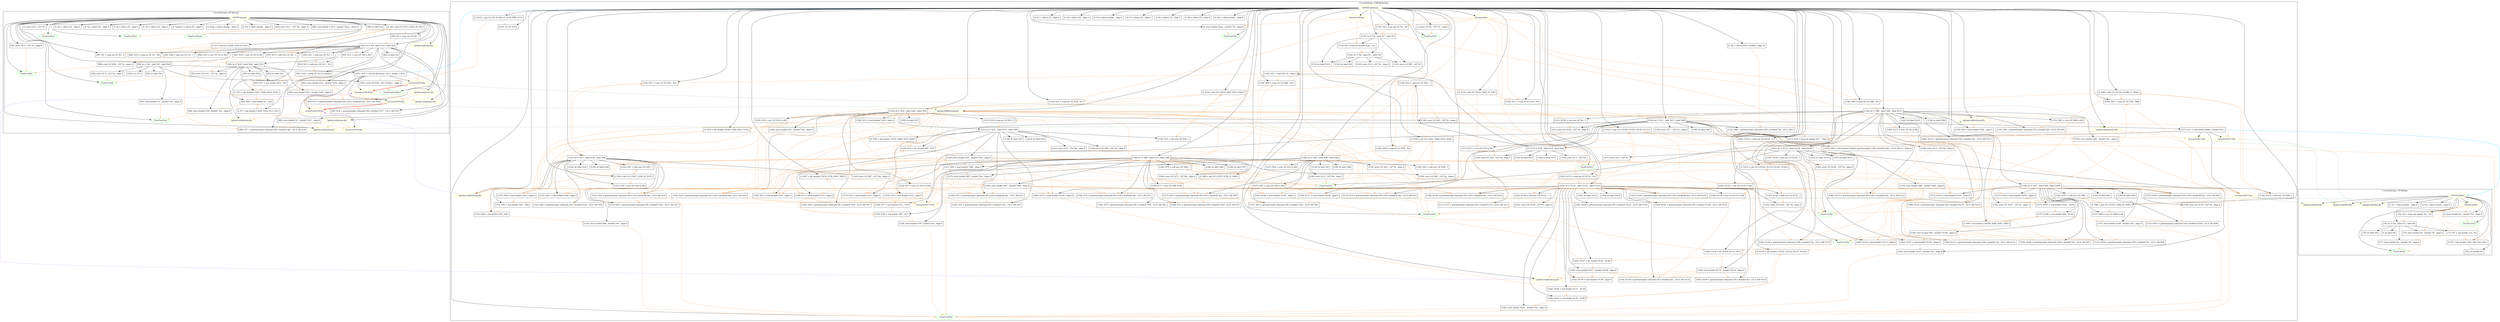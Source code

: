digraph {
    subgraph cluster_6 {
        graph [label="[\"wcet/ludcmp.c:82\"]@main"];
        -4611686018427387897 [label="(global-out)@main:@a"
                             ,color=yellow];
        -4611686018427387894 [label="FinalUse(%1)"
                             ,color=green];
        -4611686018427387893 [label="FinalUse(%i)"
                             ,color=green];
        -4611686018427387892 [label="FinalUse(%j)"
                             ,color=green];
        -4611686018427387891 [label="FinalUse(%n)"
                             ,color=green];
        -4611686018427387890 [label="FinalUse(%chkerr)"
                             ,color=green];
        -4611686018427387889 [label="FinalUse(%eps)"
                             ,color=green];
        -4611686018427387888 [label="FinalUse(%w)"
                             ,color=green];
        -2305843009213693945 [label="(global-out)@main:@b"
                             ,color=yellow];
        -1537228672809129295 [label="(global-out)@main:@x"
                             ,color=yellow];
        -768614336404564581 [label="(actual-out)%30:@a"
                            ,color=yellow];
        -576460752303423418 [label="(actual-out)%30:@x"
                            ,color=yellow];
        6 [label="ENTER @main"
          ,color=yellow];
        9 [label="[]: %1 = alloca i32 , align 4"
          ,shape=box];
        10 [label="[]: %i = alloca i32 , align 4"
           ,shape=box];
        11 [label="[]: %j = alloca i32 , align 4"
           ,shape=box];
        12 [label="[]: %n = alloca i32 , align 4"
           ,shape=box];
        13 [label="[]: %chkerr = alloca i32 , align 4"
           ,shape=box];
        14 [label="[]: %eps = alloca double , align 8"
           ,shape=box];
        15 [label="[]: %w = alloca double , align 8"
           ,shape=box];
        17 [label="[]: store i32 0 , i32* %1"
           ,shape=box];
        19 [label="[85]: store i32 5 , i32* %n , align 4"
           ,shape=box];
        21 [label="[88]: store double 1.0e-6 , double* %eps , align 8"
           ,shape=box];
        22 [label="[90]: store i32 0 , i32* %i , align 4"
           ,shape=box];
        23 [label="[90]: br label %2"
           ,shape=box];
        25 [label="[]: %3 = phi i32 [ [%28, %25], [0, %0] ]"
           ,shape=box];
        26 [label="[90]: %4 = icmp sle i32 %3 , 5"
           ,shape=box];
        27 [label="[90]: br i1 %4 , label %5 , label %29"
           ,shape=box];
        30 [label="[91]: store double 0.0 , double* %w , align 8"
           ,shape=box];
        31 [label="[92]: store i32 0 , i32* %j , align 4"
           ,shape=box];
        32 [label="[92]: br label %6"
           ,shape=box];
        34 [label="[]: %7 = phi double [ [%24, %22], [0.0, %5] ]"
           ,shape=box];
        35 [label="[]: %8 = phi i32 [ [%12, %22], [0, %5] ]"
           ,shape=box];
        36 [label="[92]: %9 = icmp sle i32 %8 , 5"
           ,shape=box];
        37 [label="[92]: br i1 %9 , label %10 , label %25"
           ,shape=box];
        39 [label="[93]: %11 = add nsw i32 %3 , 1"
           ,shape=box];
        40 [label="[93]: %12 = add nsw i32 %8 , 1"
           ,shape=box];
        41 [label="[93]: %13 = add nsw i32 %11 , %12"
           ,shape=box];
        42 [label="[93]: %14 = sitofp i32 %13 to double"
           ,shape=box];
        43 [label="[93]: %15 = sext i32 %8 to i64"
           ,shape=box];
        44 [label="[93]: %16 = sext i32 %3 to i64"
           ,shape=box];
        45 [label="[93]: %17 = getelementptr inbounds [50 x [50 x double]]* @a , i32 0, i64 %16"
           ,shape=box];
        46 [label="[93]: %18 = getelementptr inbounds [50 x double]* %17 , i32 0, i64 %15"
           ,shape=box];
        47 [label="[93]: store double %14 , double* %18 , align 8"
           ,shape=box];
        48 [label="[94]: %19 = icmp eq i32 %3 , %8"
           ,shape=box];
        49 [label="[94]: br i1 %19 , label %20 , label %22"
           ,shape=box];
        52 [label="[95]: %21 = mul double %14 , 10.0"
           ,shape=box];
        53 [label="[95]: store double %21 , double* %18 , align 8"
           ,shape=box];
        54 [label="[95]: br label %22"
           ,shape=box];
        56 [label="[]: %23 = phi double [ [%21, %20], [%14, %10] ]"
           ,shape=box];
        57 [label="[96]: %24 = add double %7 , %23"
           ,shape=box];
        58 [label="[96]: store double %24 , double* %w , align 8"
           ,shape=box];
        59 [label="[92]: store i32 %12 , i32* %j , align 4"
           ,shape=box];
        60 [label="[92]: br label %6"
           ,shape=box];
        62 [label="[98]: %26 = sext i32 %3 to i64"
           ,shape=box];
        63 [label="[98]: %27 = getelementptr inbounds [50 x double]* @b , i32 0, i64 %26"
           ,shape=box];
        64 [label="[98]: store double %7 , double* %27 , align 8"
           ,shape=box];
        65 [label="[90]: %28 = add nsw i32 %3 , 1"
           ,shape=box];
        66 [label="[90]: store i32 %28 , i32* %i , align 4"
           ,shape=box];
        67 [label="[90]: br label %2"
           ,shape=box];
        69 [label="[101]: %30 = call i32 @ludcmp ( i32 5, double 1.0e-6 )"
           ,shape=box];
        70 [label="[101]: store i32 %30 , i32* %chkerr , align 4"
           ,shape=box];
        71 [label="[103]: ret i32 0"
           ,shape=box];
        576460752303423418 [label="(actual-in)%30:@x"
                           ,color=yellow];
        658812288346769631 [label="(actual-in)%30:@b"
                           ,color=yellow];
        768614336404564581 [label="(actual-in)%30:@a"
                           ,color=yellow];
        1537228672809129295 [label="(global-in)@main:@x"
                            ,color=yellow];
        2305843009213693945 [label="(global-in)@main:@b"
                            ,color=yellow];
        4611686018427387897 [label="(global-in)@main:@a"
                            ,color=yellow];
    }
    subgraph cluster_72 {
        graph [label="[\"wcet/ludcmp.c:108\"]@ludcmp"];
        -4611686018427387831 [label="(global-out)@ludcmp:@a"
                             ,color=yellow];
        -4611686018427387827 [label="FinalUse(%1)"
                             ,color=green];
        -4611686018427387826 [label="FinalUse(%2)"
                             ,color=green];
        -4611686018427387825 [label="FinalUse(%3)"
                             ,color=green];
        -4611686018427387824 [label="FinalUse(%i)"
                             ,color=green];
        -4611686018427387823 [label="FinalUse(%j)"
                             ,color=green];
        -4611686018427387822 [label="FinalUse(%k)"
                             ,color=green];
        -4611686018427387821 [label="FinalUse(%w)"
                             ,color=green];
        -4611686018427387820 [label="FinalUse(%y)"
                             ,color=green];
        -1537228672809129229 [label="(global-out)@ludcmp:@x"
                             ,color=yellow];
        72 [label="ENTER @ludcmp"
           ,color=yellow];
        73 [label="(formal-in)%n"
           ,color=yellow];
        74 [label="(formal-in)%eps"
           ,color=yellow];
        76 [label="[]: %1 = alloca i32 , align 4"
           ,shape=box];
        77 [label="[]: %2 = alloca i32 , align 4"
           ,shape=box];
        78 [label="[]: %3 = alloca double , align 8"
           ,shape=box];
        79 [label="[]: %i = alloca i32 , align 4"
           ,shape=box];
        80 [label="[]: %j = alloca i32 , align 4"
           ,shape=box];
        81 [label="[]: %k = alloca i32 , align 4"
           ,shape=box];
        82 [label="[]: %w = alloca double , align 8"
           ,shape=box];
        83 [label="[]: %y = alloca [100 x double] , align 16"
           ,shape=box];
        84 [label="[]: store i32 %n , i32* %2 , align 4"
           ,shape=box];
        85 [label="[]: store double %eps , double* %3 , align 8"
           ,shape=box];
        86 [label="[114]: %4 = icmp sgt i32 %n , 99"
           ,shape=box];
        88 [label="[114]: br i1 %4 , label %7 , label %5"
           ,shape=box];
        90 [label="[114]: %6 = fcmp ole double %eps , 0.0"
           ,shape=box];
        91 [label="[114]: br i1 %6 , label %7 , label %8"
           ,shape=box];
        94 [label="[115]: store i32 999 , i32* %1"
           ,shape=box];
        95 [label="[115]: br label %151"
           ,shape=box];
        97 [label="[116]: store i32 0 , i32* %i , align 4"
           ,shape=box];
        98 [label="[116]: br label %9"
           ,shape=box];
        100 [label="[]: %10 = phi i32 [ [%22, %82], [0, %8] ]"
            ,shape=box];
        101 [label="[116]: %11 = icmp slt i32 %10 , %n"
            ,shape=box];
        102 [label="[116]: br i1 %11 , label %12 , label %83"
            ,shape=box];
        104 [label="[117]: %13 = sext i32 %10 to i64"
            ,shape=box];
        105 [label="[117]: %14 = getelementptr inbounds [50 x [50 x double]]* @a , i32 0, i64 %13"
            ,shape=box];
        106 [label="[117]: %15 = getelementptr inbounds [50 x double]* %14 , i32 0, i64 %13"
            ,shape=box];
        107 [label="[117]: %16 = load double* %15 , align 8"
            ,shape=box];
        108 [label="[117]: %17 = call double @fabs ( double %16 )"
            ,shape=box];
        109 [label="[117]: %18 = fcmp ole double %17 , %eps"
            ,shape=box];
        110 [label="[117]: br i1 %18 , label %19 , label %20"
            ,shape=box];
        112 [label="[118]: store i32 1 , i32* %1"
            ,shape=box];
        113 [label="[118]: br label %151"
            ,shape=box];
        115 [label="[119]: %21 = load i32* %i , align 4"
            ,shape=box];
        116 [label="[119]: %22 = add nsw i32 %21 , 1"
            ,shape=box];
        117 [label="[119]: store i32 %22 , i32* %j , align 4"
            ,shape=box];
        118 [label="[119]: br label %23"
            ,shape=box];
        120 [label="[]: %24 = phi i32 [ [%55, %49], [%22, %20] ]"
            ,shape=box];
        121 [label="[119]: %25 = icmp sle i32 %24 , %n"
            ,shape=box];
        122 [label="[119]: br i1 %25 , label %26 , label %56"
            ,shape=box];
        124 [label="[120]: %27 = sext i32 %21 to i64"
            ,shape=box];
        125 [label="[120]: %28 = sext i32 %24 to i64"
            ,shape=box];
        126 [label="[120]: %29 = getelementptr inbounds [50 x [50 x double]]* @a , i32 0, i64 %28"
            ,shape=box];
        127 [label="[120]: %30 = getelementptr inbounds [50 x double]* %29 , i32 0, i64 %27"
            ,shape=box];
        128 [label="[120]: %31 = load double* %30 , align 8"
            ,shape=box];
        129 [label="[120]: store double %31 , double* %w , align 8"
            ,shape=box];
        130 [label="[121]: %32 = icmp ne i32 %21 , 0"
            ,shape=box];
        131 [label="[121]: br i1 %32 , label %33 , label %49"
            ,shape=box];
        133 [label="[122]: store i32 0 , i32* %k , align 4"
            ,shape=box];
        134 [label="[122]: br label %34"
            ,shape=box];
        136 [label="[]: %35 = phi double [ [%46, %38], [%31, %33] ]"
            ,shape=box];
        137 [label="[]: %36 = phi i32 [ [%47, %38], [0, %33] ]"
            ,shape=box];
        138 [label="[122]: %37 = icmp slt i32 %36 , %21"
            ,shape=box];
        139 [label="[122]: br i1 %37 , label %38 , label %48"
            ,shape=box];
        141 [label="[123]: %39 = sext i32 %36 to i64"
            ,shape=box];
        142 [label="[123]: %40 = getelementptr inbounds [50 x double]* %29 , i32 0, i64 %39"
            ,shape=box];
        143 [label="[123]: %41 = load double* %40 , align 8"
            ,shape=box];
        144 [label="[123]: %42 = getelementptr inbounds [50 x [50 x double]]* @a , i32 0, i64 %39"
            ,shape=box];
        145 [label="[123]: %43 = getelementptr inbounds [50 x double]* %42 , i32 0, i64 %27"
            ,shape=box];
        146 [label="[123]: %44 = load double* %43 , align 8"
            ,shape=box];
        147 [label="[123]: %45 = mul double %41 , %44"
            ,shape=box];
        148 [label="[123]: %46 = sub double %35 , %45"
            ,shape=box];
        149 [label="[123]: store double %46 , double* %w , align 8"
            ,shape=box];
        150 [label="[122]: %47 = add nsw i32 %36 , 1"
            ,shape=box];
        151 [label="[122]: store i32 %47 , i32* %k , align 4"
            ,shape=box];
        152 [label="[122]: br label %34"
            ,shape=box];
        154 [label="[123]: br label %49"
            ,shape=box];
        156 [label="[]: %50 = phi double [ [%35, %48], [%31, %26] ]"
            ,shape=box];
        157 [label="[124]: %51 = getelementptr inbounds [50 x [50 x double]]* @a , i32 0, i64 %27"
            ,shape=box];
        158 [label="[124]: %52 = getelementptr inbounds [50 x double]* %51 , i32 0, i64 %27"
            ,shape=box];
        159 [label="[124]: %53 = load double* %52 , align 8"
            ,shape=box];
        160 [label="[124]: %54 = div double %50 , %53"
            ,shape=box];
        161 [label="[124]: store double %54 , double* %30 , align 8"
            ,shape=box];
        162 [label="[119]: %55 = add nsw i32 %24 , 1"
            ,shape=box];
        163 [label="[119]: store i32 %55 , i32* %j , align 4"
            ,shape=box];
        164 [label="[119]: br label %23"
            ,shape=box];
        166 [label="[126]: store i32 %22 , i32* %j , align 4"
            ,shape=box];
        167 [label="[126]: br label %57"
            ,shape=box];
        169 [label="[]: %58 = phi i32 [ [%81, %80], [%22, %56] ]"
            ,shape=box];
        170 [label="[126]: %59 = icmp sle i32 %58 , %n"
            ,shape=box];
        171 [label="[126]: br i1 %59 , label %60 , label %82"
            ,shape=box];
        173 [label="[127]: %61 = sext i32 %58 to i64"
            ,shape=box];
        174 [label="[127]: %62 = sext i32 %22 to i64"
            ,shape=box];
        175 [label="[127]: %63 = getelementptr inbounds [50 x [50 x double]]* @a , i32 0, i64 %62"
            ,shape=box];
        176 [label="[127]: %64 = getelementptr inbounds [50 x double]* %63 , i32 0, i64 %61"
            ,shape=box];
        177 [label="[127]: %65 = load double* %64 , align 8"
            ,shape=box];
        178 [label="[127]: store double %65 , double* %w , align 8"
            ,shape=box];
        179 [label="[128]: store i32 0 , i32* %k , align 4"
            ,shape=box];
        180 [label="[128]: br label %66"
            ,shape=box];
        182 [label="[]: %67 = phi double [ [%78, %70], [%65, %60] ]"
            ,shape=box];
        183 [label="[]: %68 = phi i32 [ [%79, %70], [0, %60] ]"
            ,shape=box];
        184 [label="[128]: %69 = icmp sle i32 %68 , %21"
            ,shape=box];
        185 [label="[128]: br i1 %69 , label %70 , label %80"
            ,shape=box];
        187 [label="[129]: %71 = sext i32 %68 to i64"
            ,shape=box];
        188 [label="[129]: %72 = getelementptr inbounds [50 x double]* %63 , i32 0, i64 %71"
            ,shape=box];
        189 [label="[129]: %73 = load double* %72 , align 8"
            ,shape=box];
        190 [label="[129]: %74 = getelementptr inbounds [50 x [50 x double]]* @a , i32 0, i64 %71"
            ,shape=box];
        191 [label="[129]: %75 = getelementptr inbounds [50 x double]* %74 , i32 0, i64 %61"
            ,shape=box];
        192 [label="[129]: %76 = load double* %75 , align 8"
            ,shape=box];
        193 [label="[129]: %77 = mul double %73 , %76"
            ,shape=box];
        194 [label="[129]: %78 = sub double %67 , %77"
            ,shape=box];
        195 [label="[129]: store double %78 , double* %w , align 8"
            ,shape=box];
        196 [label="[128]: %79 = add nsw i32 %68 , 1"
            ,shape=box];
        197 [label="[128]: store i32 %79 , i32* %k , align 4"
            ,shape=box];
        198 [label="[128]: br label %66"
            ,shape=box];
        200 [label="[130]: store double %67 , double* %64 , align 8"
            ,shape=box];
        201 [label="[126]: %81 = add nsw i32 %58 , 1"
            ,shape=box];
        202 [label="[126]: store i32 %81 , i32* %j , align 4"
            ,shape=box];
        203 [label="[126]: br label %57"
            ,shape=box];
        205 [label="[116]: store i32 %22 , i32* %i , align 4"
            ,shape=box];
        206 [label="[116]: br label %9"
            ,shape=box];
        208 [label="[133]: %84 = load double* double* getelementptr ( [50 x double]* @b ,  i32 0, i64 0 ) , align 8"
            ,shape=box];
        212 [label="[133]: %86 = getelementptr inbounds [100 x double]* %y , i32 0, i64 0"
            ,shape=box];
        213 [label="[133]: store double %84 , double* %86 , align 8"
            ,shape=box];
        214 [label="[134]: store i32 1 , i32* %i , align 4"
            ,shape=box];
        215 [label="[134]: br label %87"
            ,shape=box];
        217 [label="[]: %88 = phi i32 [ [%110, %108], [1, %83] ]"
            ,shape=box];
        218 [label="[134]: %89 = icmp sle i32 %88 , %n"
            ,shape=box];
        219 [label="[134]: br i1 %89 , label %90 , label %111"
            ,shape=box];
        221 [label="[135]: %91 = sext i32 %88 to i64"
            ,shape=box];
        222 [label="[135]: %92 = getelementptr inbounds [50 x double]* @b , i32 0, i64 %91"
            ,shape=box];
        223 [label="[135]: %93 = load double* %92 , align 8"
            ,shape=box];
        224 [label="[135]: store double %93 , double* %w , align 8"
            ,shape=box];
        225 [label="[136]: store i32 0 , i32* %j , align 4"
            ,shape=box];
        226 [label="[136]: br label %94"
            ,shape=box];
        228 [label="[]: %95 = phi double [ [%106, %98], [%93, %90] ]"
            ,shape=box];
        229 [label="[]: %96 = phi i32 [ [%107, %98], [0, %90] ]"
            ,shape=box];
        230 [label="[136]: %97 = icmp slt i32 %96 , %88"
            ,shape=box];
        231 [label="[136]: br i1 %97 , label %98 , label %108"
            ,shape=box];
        233 [label="[137]: %99 = sext i32 %96 to i64"
            ,shape=box];
        234 [label="[137]: %100 = getelementptr inbounds [50 x [50 x double]]* @a , i32 0, i64 %91"
            ,shape=box];
        235 [label="[137]: %101 = getelementptr inbounds [50 x double]* %100 , i32 0, i64 %99"
            ,shape=box];
        236 [label="[137]: %102 = load double* %101 , align 8"
            ,shape=box];
        237 [label="[137]: %103 = getelementptr inbounds [100 x double]* %y , i32 0, i64 %99"
            ,shape=box];
        238 [label="[137]: %104 = load double* %103 , align 8"
            ,shape=box];
        239 [label="[137]: %105 = mul double %102 , %104"
            ,shape=box];
        240 [label="[137]: %106 = sub double %95 , %105"
            ,shape=box];
        241 [label="[137]: store double %106 , double* %w , align 8"
            ,shape=box];
        242 [label="[136]: %107 = add nsw i32 %96 , 1"
            ,shape=box];
        243 [label="[136]: store i32 %107 , i32* %j , align 4"
            ,shape=box];
        244 [label="[136]: br label %94"
            ,shape=box];
        246 [label="[138]: %109 = getelementptr inbounds [100 x double]* %y , i32 0, i64 %91"
            ,shape=box];
        247 [label="[138]: store double %95 , double* %109 , align 8"
            ,shape=box];
        248 [label="[134]: %110 = add nsw i32 %88 , 1"
            ,shape=box];
        249 [label="[134]: store i32 %110 , i32* %i , align 4"
            ,shape=box];
        250 [label="[134]: br label %87"
            ,shape=box];
        252 [label="[140]: %112 = sext i32 %n to i64"
            ,shape=box];
        253 [label="[140]: %113 = getelementptr inbounds [100 x double]* %y , i32 0, i64 %112"
            ,shape=box];
        254 [label="[140]: %114 = load double* %113 , align 8"
            ,shape=box];
        255 [label="[140]: %115 = getelementptr inbounds [50 x [50 x double]]* @a , i32 0, i64 %112"
            ,shape=box];
        256 [label="[140]: %116 = getelementptr inbounds [50 x double]* %115 , i32 0, i64 %112"
            ,shape=box];
        257 [label="[140]: %117 = load double* %116 , align 8"
            ,shape=box];
        258 [label="[140]: %118 = div double %114 , %117"
            ,shape=box];
        259 [label="[140]: %119 = getelementptr inbounds [50 x double]* @x , i32 0, i64 %112"
            ,shape=box];
        260 [label="[140]: store double %118 , double* %119 , align 8"
            ,shape=box];
        261 [label="[141]: %120 = sub nsw i32 %n , 1"
            ,shape=box];
        262 [label="[141]: store i32 %120 , i32* %i , align 4"
            ,shape=box];
        263 [label="[141]: br label %121"
            ,shape=box];
        265 [label="[]: %122 = phi i32 [ [%149, %143], [%120, %111] ]"
            ,shape=box];
        266 [label="[141]: %123 = icmp sge i32 %122 , 0"
            ,shape=box];
        267 [label="[141]: br i1 %123 , label %124 , label %150"
            ,shape=box];
        269 [label="[142]: %125 = sext i32 %122 to i64"
            ,shape=box];
        270 [label="[142]: %126 = getelementptr inbounds [100 x double]* %y , i32 0, i64 %125"
            ,shape=box];
        271 [label="[142]: %127 = load double* %126 , align 8"
            ,shape=box];
        272 [label="[142]: store double %127 , double* %w , align 8"
            ,shape=box];
        273 [label="[143]: %128 = add nsw i32 %122 , 1"
            ,shape=box];
        274 [label="[143]: store i32 %128 , i32* %j , align 4"
            ,shape=box];
        275 [label="[143]: br label %129"
            ,shape=box];
        277 [label="[]: %130 = phi double [ [%141, %133], [%127, %124] ]"
            ,shape=box];
        278 [label="[]: %131 = phi i32 [ [%142, %133], [%128, %124] ]"
            ,shape=box];
        279 [label="[143]: %132 = icmp sle i32 %131 , %n"
            ,shape=box];
        280 [label="[143]: br i1 %132 , label %133 , label %143"
            ,shape=box];
        282 [label="[144]: %134 = sext i32 %131 to i64"
            ,shape=box];
        283 [label="[144]: %135 = getelementptr inbounds [50 x [50 x double]]* @a , i32 0, i64 %125"
            ,shape=box];
        284 [label="[144]: %136 = getelementptr inbounds [50 x double]* %135 , i32 0, i64 %134"
            ,shape=box];
        285 [label="[144]: %137 = load double* %136 , align 8"
            ,shape=box];
        286 [label="[144]: %138 = getelementptr inbounds [50 x double]* @x , i32 0, i64 %134"
            ,shape=box];
        287 [label="[144]: %139 = load double* %138 , align 8"
            ,shape=box];
        288 [label="[144]: %140 = mul double %137 , %139"
            ,shape=box];
        289 [label="[144]: %141 = sub double %130 , %140"
            ,shape=box];
        290 [label="[144]: store double %141 , double* %w , align 8"
            ,shape=box];
        291 [label="[143]: %142 = add nsw i32 %131 , 1"
            ,shape=box];
        292 [label="[143]: store i32 %142 , i32* %j , align 4"
            ,shape=box];
        293 [label="[143]: br label %129"
            ,shape=box];
        295 [label="[145]: %144 = getelementptr inbounds [50 x [50 x double]]* @a , i32 0, i64 %125"
            ,shape=box];
        296 [label="[145]: %145 = getelementptr inbounds [50 x double]* %144 , i32 0, i64 %125"
            ,shape=box];
        297 [label="[145]: %146 = load double* %145 , align 8"
            ,shape=box];
        298 [label="[145]: %147 = div double %130 , %146"
            ,shape=box];
        299 [label="[145]: %148 = getelementptr inbounds [50 x double]* @x , i32 0, i64 %125"
            ,shape=box];
        300 [label="[145]: store double %147 , double* %148 , align 8"
            ,shape=box];
        302 [label="[141]: %149 = add nsw i32 %122 , -1"
            ,shape=box];
        303 [label="[141]: store i32 %149 , i32* %i , align 4"
            ,shape=box];
        304 [label="[141]: br label %121"
            ,shape=box];
        306 [label="[147]: store i32 0 , i32* %1"
            ,shape=box];
        307 [label="[147]: br label %151"
            ,shape=box];
        309 [label="[]: %152 = phi i32 [ [0, %150], [1, %19], [999, %7] ]"
            ,shape=box];
        310 [label="[147]: ret i32 %152"
            ,shape=box];
        576460752303423379 [label="(actual-in)%17:@x"
                           ,color=yellow];
        658812288346769592 [label="(actual-in)%17:@b"
                           ,color=yellow];
        768614336404564542 [label="(actual-in)%17:@a"
                           ,color=yellow];
        1537228672809129229 [label="(global-in)@ludcmp:@x"
                            ,color=yellow];
        2305843009213693879 [label="(global-in)@ludcmp:@b"
                            ,color=yellow];
        4611686018427387831 [label="(global-in)@ludcmp:@a"
                            ,color=yellow];
        9223372036854775699 [label="(actual-in)%17:%16"
                            ,color=yellow];
    }
    subgraph cluster_311 {
        graph [label="[\"wcet/ludcmp.c:70\"]@fabs"];
        -4611686018427387589 [label="FinalUse(%1)"
                             ,color=green];
        -4611686018427387588 [label="FinalUse(%f)"
                             ,color=green];
        311 [label="ENTER @fabs"
            ,color=yellow];
        312 [label="(formal-in)%n"
            ,color=yellow];
        314 [label="[]: %1 = alloca double , align 8"
            ,shape=box];
        315 [label="[]: %f = alloca double , align 8"
            ,shape=box];
        316 [label="[]: store double %n , double* %1 , align 8"
            ,shape=box];
        317 [label="[74]: %2 = fcmp oge double %n , 0.0"
            ,shape=box];
        318 [label="[74]: br i1 %2 , label %3 , label %4"
            ,shape=box];
        320 [label="[75]: store double %n , double* %f , align 8"
            ,shape=box];
        321 [label="[75]: br label %6"
            ,shape=box];
        324 [label="[77]: %5 = sub double -0.0 , %n"
            ,shape=box];
        325 [label="[77]: store double %5 , double* %f , align 8"
            ,shape=box];
        326 [label="[]: br label %6"
            ,shape=box];
        328 [label="[]: %7 = phi double [ [%5, %4], [%n, %3] ]"
            ,shape=box];
        329 [label="[78]: ret double %7"
            ,shape=box];
        1537228672809128990 [label="(global-in)@fabs:@x"
                            ,color=yellow];
        2305843009213693640 [label="(global-in)@fabs:@b"
                            ,color=yellow];
        4611686018427387592 [label="(global-in)@fabs:@a"
                            ,color=yellow];
    }
    -4611686018427387831 -> -768614336404564581 [style=dashed
                                                ,color=purple];
    -1537228672809129229 -> -576460752303423418 [style=dashed
                                                ,color=purple];
    -768614336404564581 -> -4611686018427387897 [color=sandybrown];
    -576460752303423418 -> -1537228672809129295 [color=sandybrown];
    6 -> -4611686018427387897 [color=black];
    6 -> -4611686018427387894 [color=black];
    6 -> -4611686018427387893 [color=black];
    6 -> -4611686018427387892 [color=black];
    6 -> -4611686018427387891 [color=black];
    6 -> -4611686018427387890 [color=black];
    6 -> -4611686018427387889 [color=black];
    6 -> -4611686018427387888 [color=black];
    6 -> -2305843009213693945 [color=black];
    6 -> -1537228672809129295 [color=black];
    6 -> 9 [color=black];
    6 -> 10 [color=black];
    6 -> 11 [color=black];
    6 -> 12 [color=black];
    6 -> 13 [color=black];
    6 -> 14 [color=black];
    6 -> 15 [color=black];
    6 -> 17 [color=black];
    6 -> 19 [color=black];
    6 -> 21 [color=black];
    6 -> 22 [color=black];
    6 -> 23 [color=black];
    6 -> 25 [color=black];
    6 -> 26 [color=black];
    6 -> 27 [color=black];
    6 -> 34 [color=black];
    6 -> 35 [color=black];
    6 -> 36 [color=black];
    6 -> 37 [color=black];
    6 -> 1537228672809129295 [color=black];
    6 -> 2305843009213693945 [color=black];
    6 -> 4611686018427387897 [color=black];
    17 -> -4611686018427387894 [color=sandybrown];
    19 -> -4611686018427387891 [color=sandybrown];
    21 -> -4611686018427387889 [color=sandybrown];
    22 -> -4611686018427387893 [color=sandybrown];
    25 -> 26 [color=sandybrown];
    25 -> 39 [color=sandybrown];
    25 -> 44 [color=sandybrown];
    25 -> 48 [color=sandybrown];
    25 -> 62 [color=sandybrown];
    25 -> 65 [color=sandybrown];
    26 -> 27 [color=sandybrown];
    27 -> 30 [color=black];
    27 -> 31 [color=black];
    27 -> 32 [color=black];
    27 -> 69 [color=black];
    27 -> 70 [color=black];
    27 -> 71 [color=black];
    30 -> -4611686018427387888 [color=sandybrown];
    31 -> -4611686018427387892 [color=sandybrown];
    34 -> 57 [color=sandybrown];
    34 -> 64 [color=sandybrown];
    35 -> 36 [color=sandybrown];
    35 -> 40 [color=sandybrown];
    35 -> 43 [color=sandybrown];
    35 -> 48 [color=sandybrown];
    36 -> 37 [color=sandybrown];
    37 -> 39 [color=black];
    37 -> 40 [color=black];
    37 -> 41 [color=black];
    37 -> 42 [color=black];
    37 -> 43 [color=black];
    37 -> 44 [color=black];
    37 -> 45 [color=black];
    37 -> 46 [color=black];
    37 -> 47 [color=black];
    37 -> 48 [color=black];
    37 -> 49 [color=black];
    37 -> 62 [color=black];
    37 -> 63 [color=black];
    37 -> 64 [color=black];
    37 -> 65 [color=black];
    37 -> 66 [color=black];
    37 -> 67 [color=black];
    39 -> 41 [color=sandybrown];
    40 -> 35 [color=sandybrown];
    40 -> 41 [color=sandybrown];
    40 -> 59 [color=sandybrown];
    41 -> 42 [color=sandybrown];
    42 -> 47 [color=sandybrown];
    42 -> 52 [color=sandybrown];
    42 -> 56 [color=sandybrown];
    43 -> 46 [color=sandybrown];
    44 -> 45 [color=sandybrown];
    45 -> 46 [color=sandybrown];
    47 -> 45 [color=sandybrown];
    47 -> 768614336404564581 [color=sandybrown];
    48 -> 49 [color=sandybrown];
    49 -> 52 [color=black];
    49 -> 53 [color=black];
    49 -> 54 [color=black];
    49 -> 56 [color=black];
    49 -> 57 [color=black];
    49 -> 58 [color=black];
    49 -> 59 [color=black];
    49 -> 60 [color=black];
    52 -> 53 [color=sandybrown];
    52 -> 56 [color=sandybrown];
    53 -> 45 [color=sandybrown];
    53 -> 768614336404564581 [color=sandybrown];
    56 -> 57 [color=sandybrown];
    57 -> 34 [color=sandybrown];
    57 -> 58 [color=sandybrown];
    58 -> -4611686018427387888 [color=sandybrown];
    59 -> -4611686018427387892 [color=sandybrown];
    62 -> 63 [color=sandybrown];
    64 -> -2305843009213693945 [color=sandybrown];
    64 -> 63 [color=sandybrown];
    64 -> 658812288346769631 [color=sandybrown];
    65 -> 25 [color=sandybrown];
    65 -> 66 [color=sandybrown];
    66 -> -4611686018427387893 [color=sandybrown];
    69 -> -768614336404564581 [color=black];
    69 -> -576460752303423418 [color=black];
    69 -> 70 [color=sandybrown];
    69 -> 72 [color=deepskyblue];
    69 -> 576460752303423418 [color=black];
    69 -> 658812288346769631 [color=black];
    69 -> 768614336404564581 [color=black];
    70 -> -4611686018427387890 [color=sandybrown];
    72 -> -4611686018427387831 [color=black];
    72 -> -4611686018427387827 [color=black];
    72 -> -4611686018427387826 [color=black];
    72 -> -4611686018427387825 [color=black];
    72 -> -4611686018427387824 [color=black];
    72 -> -4611686018427387823 [color=black];
    72 -> -4611686018427387822 [color=black];
    72 -> -4611686018427387821 [color=black];
    72 -> -4611686018427387820 [color=black];
    72 -> -1537228672809129229 [color=black];
    72 -> 73 [color=black];
    72 -> 74 [color=black];
    72 -> 76 [color=black];
    72 -> 77 [color=black];
    72 -> 78 [color=black];
    72 -> 79 [color=black];
    72 -> 80 [color=black];
    72 -> 81 [color=black];
    72 -> 82 [color=black];
    72 -> 83 [color=black];
    72 -> 84 [color=black];
    72 -> 85 [color=black];
    72 -> 86 [color=black];
    72 -> 88 [color=black];
    72 -> 100 [color=black];
    72 -> 101 [color=black];
    72 -> 102 [color=black];
    72 -> 120 [color=black];
    72 -> 121 [color=black];
    72 -> 122 [color=black];
    72 -> 136 [color=black];
    72 -> 137 [color=black];
    72 -> 138 [color=black];
    72 -> 139 [color=black];
    72 -> 169 [color=black];
    72 -> 170 [color=black];
    72 -> 171 [color=black];
    72 -> 182 [color=black];
    72 -> 183 [color=black];
    72 -> 184 [color=black];
    72 -> 185 [color=black];
    72 -> 217 [color=black];
    72 -> 218 [color=black];
    72 -> 219 [color=black];
    72 -> 228 [color=black];
    72 -> 229 [color=black];
    72 -> 230 [color=black];
    72 -> 231 [color=black];
    72 -> 265 [color=black];
    72 -> 266 [color=black];
    72 -> 267 [color=black];
    72 -> 277 [color=black];
    72 -> 278 [color=black];
    72 -> 279 [color=black];
    72 -> 280 [color=black];
    72 -> 309 [color=black];
    72 -> 310 [color=black];
    72 -> 1537228672809129229 [color=black];
    72 -> 2305843009213693879 [color=black];
    72 -> 4611686018427387831 [color=black];
    73 -> 84 [color=sandybrown];
    73 -> 86 [color=sandybrown];
    73 -> 101 [color=sandybrown];
    73 -> 121 [color=sandybrown];
    73 -> 170 [color=sandybrown];
    73 -> 218 [color=sandybrown];
    73 -> 252 [color=sandybrown];
    73 -> 261 [color=sandybrown];
    73 -> 279 [color=sandybrown];
    74 -> 85 [color=sandybrown];
    74 -> 90 [color=sandybrown];
    74 -> 109 [color=sandybrown];
    83 -> 212 [color=sandybrown];
    84 -> -4611686018427387826 [color=sandybrown];
    85 -> -4611686018427387825 [color=sandybrown];
    86 -> 88 [color=sandybrown];
    88 -> 90 [color=black];
    88 -> 91 [color=black];
    88 -> 94 [color=black];
    88 -> 95 [color=black];
    90 -> 91 [color=sandybrown];
    91 -> 94 [color=black];
    91 -> 95 [color=black];
    91 -> 97 [color=black];
    91 -> 98 [color=black];
    94 -> -4611686018427387827 [color=sandybrown];
    97 -> -4611686018427387824 [color=sandybrown];
    97 -> 115 [color=sandybrown];
    100 -> 101 [color=sandybrown];
    100 -> 104 [color=sandybrown];
    101 -> 102 [color=sandybrown];
    102 -> 104 [color=black];
    102 -> 105 [color=black];
    102 -> 106 [color=black];
    102 -> 107 [color=black];
    102 -> 108 [color=black];
    102 -> 109 [color=black];
    102 -> 110 [color=black];
    102 -> 208 [color=black];
    102 -> 212 [color=black];
    102 -> 213 [color=black];
    102 -> 214 [color=black];
    102 -> 215 [color=black];
    104 -> 105 [color=sandybrown];
    104 -> 106 [color=sandybrown];
    105 -> 106 [color=sandybrown];
    107 -> 9223372036854775699 [color=sandybrown];
    108 -> 109 [color=sandybrown];
    108 -> 311 [color=deepskyblue];
    108 -> 576460752303423379 [color=black];
    108 -> 658812288346769592 [color=black];
    108 -> 768614336404564542 [color=black];
    108 -> 9223372036854775699 [color=black];
    109 -> 110 [color=sandybrown];
    110 -> 112 [color=black];
    110 -> 113 [color=black];
    110 -> 115 [color=black];
    110 -> 116 [color=black];
    110 -> 117 [color=black];
    110 -> 118 [color=black];
    112 -> -4611686018427387827 [color=sandybrown];
    115 -> 116 [color=sandybrown];
    115 -> 124 [color=sandybrown];
    115 -> 130 [color=sandybrown];
    115 -> 138 [color=sandybrown];
    115 -> 184 [color=sandybrown];
    116 -> 100 [color=sandybrown];
    116 -> 117 [color=sandybrown];
    116 -> 120 [color=sandybrown];
    116 -> 166 [color=sandybrown];
    116 -> 169 [color=sandybrown];
    116 -> 174 [color=sandybrown];
    116 -> 205 [color=sandybrown];
    120 -> 121 [color=sandybrown];
    120 -> 125 [color=sandybrown];
    120 -> 162 [color=sandybrown];
    121 -> 122 [color=sandybrown];
    122 -> 124 [color=black];
    122 -> 125 [color=black];
    122 -> 126 [color=black];
    122 -> 127 [color=black];
    122 -> 128 [color=black];
    122 -> 129 [color=black];
    122 -> 130 [color=black];
    122 -> 131 [color=black];
    122 -> 166 [color=black];
    122 -> 167 [color=black];
    124 -> 127 [color=sandybrown];
    124 -> 145 [color=sandybrown];
    124 -> 157 [color=sandybrown];
    124 -> 158 [color=sandybrown];
    125 -> 126 [color=sandybrown];
    126 -> 127 [color=sandybrown];
    126 -> 142 [color=sandybrown];
    128 -> 129 [color=sandybrown];
    128 -> 136 [color=sandybrown];
    128 -> 156 [color=sandybrown];
    129 -> -4611686018427387821 [color=sandybrown];
    130 -> 131 [color=sandybrown];
    131 -> 133 [color=black];
    131 -> 134 [color=black];
    131 -> 156 [color=black];
    131 -> 157 [color=black];
    131 -> 158 [color=black];
    131 -> 159 [color=black];
    131 -> 160 [color=black];
    131 -> 161 [color=black];
    131 -> 162 [color=black];
    131 -> 163 [color=black];
    131 -> 164 [color=black];
    133 -> -4611686018427387822 [color=sandybrown];
    136 -> 148 [color=sandybrown];
    136 -> 156 [color=sandybrown];
    137 -> 138 [color=sandybrown];
    137 -> 141 [color=sandybrown];
    137 -> 150 [color=sandybrown];
    138 -> 139 [color=sandybrown];
    139 -> 141 [color=black];
    139 -> 142 [color=black];
    139 -> 143 [color=black];
    139 -> 144 [color=black];
    139 -> 145 [color=black];
    139 -> 146 [color=black];
    139 -> 147 [color=black];
    139 -> 148 [color=black];
    139 -> 149 [color=black];
    139 -> 150 [color=black];
    139 -> 151 [color=black];
    139 -> 152 [color=black];
    139 -> 154 [color=black];
    141 -> 142 [color=sandybrown];
    141 -> 144 [color=sandybrown];
    143 -> 147 [color=sandybrown];
    144 -> 145 [color=sandybrown];
    146 -> 147 [color=sandybrown];
    147 -> 148 [color=sandybrown];
    148 -> 136 [color=sandybrown];
    148 -> 149 [color=sandybrown];
    149 -> -4611686018427387821 [color=sandybrown];
    150 -> 137 [color=sandybrown];
    150 -> 151 [color=sandybrown];
    151 -> -4611686018427387822 [color=sandybrown];
    156 -> 160 [color=sandybrown];
    157 -> 158 [color=sandybrown];
    159 -> 160 [color=sandybrown];
    160 -> 161 [color=sandybrown];
    161 -> -4611686018427387831 [color=sandybrown];
    161 -> 105 [color=sandybrown];
    161 -> 107 [color=sandybrown];
    161 -> 126 [color=sandybrown];
    161 -> 128 [color=sandybrown];
    161 -> 143 [color=sandybrown];
    161 -> 144 [color=sandybrown];
    161 -> 146 [color=sandybrown];
    161 -> 157 [color=sandybrown];
    161 -> 159 [color=sandybrown];
    161 -> 175 [color=sandybrown];
    161 -> 177 [color=sandybrown];
    161 -> 189 [color=sandybrown];
    161 -> 190 [color=sandybrown];
    161 -> 192 [color=sandybrown];
    161 -> 234 [color=sandybrown];
    161 -> 236 [color=sandybrown];
    161 -> 255 [color=sandybrown];
    161 -> 257 [color=sandybrown];
    161 -> 283 [color=sandybrown];
    161 -> 285 [color=sandybrown];
    161 -> 295 [color=sandybrown];
    161 -> 297 [color=sandybrown];
    161 -> 768614336404564542 [color=sandybrown];
    161 -> 9223372036854775699 [color=sandybrown];
    162 -> 120 [color=sandybrown];
    162 -> 163 [color=sandybrown];
    166 -> -4611686018427387823 [color=sandybrown];
    169 -> 170 [color=sandybrown];
    169 -> 173 [color=sandybrown];
    169 -> 201 [color=sandybrown];
    170 -> 171 [color=sandybrown];
    171 -> 173 [color=black];
    171 -> 174 [color=black];
    171 -> 175 [color=black];
    171 -> 176 [color=black];
    171 -> 177 [color=black];
    171 -> 178 [color=black];
    171 -> 179 [color=black];
    171 -> 180 [color=black];
    171 -> 205 [color=black];
    171 -> 206 [color=black];
    173 -> 176 [color=sandybrown];
    173 -> 191 [color=sandybrown];
    174 -> 175 [color=sandybrown];
    175 -> 176 [color=sandybrown];
    175 -> 188 [color=sandybrown];
    177 -> 178 [color=sandybrown];
    177 -> 182 [color=sandybrown];
    178 -> -4611686018427387821 [color=sandybrown];
    179 -> -4611686018427387822 [color=sandybrown];
    182 -> 194 [color=sandybrown];
    182 -> 200 [color=sandybrown];
    183 -> 184 [color=sandybrown];
    183 -> 187 [color=sandybrown];
    183 -> 196 [color=sandybrown];
    184 -> 185 [color=sandybrown];
    185 -> 187 [color=black];
    185 -> 188 [color=black];
    185 -> 189 [color=black];
    185 -> 190 [color=black];
    185 -> 191 [color=black];
    185 -> 192 [color=black];
    185 -> 193 [color=black];
    185 -> 194 [color=black];
    185 -> 195 [color=black];
    185 -> 196 [color=black];
    185 -> 197 [color=black];
    185 -> 198 [color=black];
    185 -> 200 [color=black];
    185 -> 201 [color=black];
    185 -> 202 [color=black];
    185 -> 203 [color=black];
    187 -> 188 [color=sandybrown];
    187 -> 190 [color=sandybrown];
    189 -> 193 [color=sandybrown];
    190 -> 191 [color=sandybrown];
    192 -> 193 [color=sandybrown];
    193 -> 194 [color=sandybrown];
    194 -> 182 [color=sandybrown];
    194 -> 195 [color=sandybrown];
    195 -> -4611686018427387821 [color=sandybrown];
    196 -> 183 [color=sandybrown];
    196 -> 197 [color=sandybrown];
    197 -> -4611686018427387822 [color=sandybrown];
    200 -> -4611686018427387831 [color=sandybrown];
    200 -> 105 [color=sandybrown];
    200 -> 107 [color=sandybrown];
    200 -> 126 [color=sandybrown];
    200 -> 128 [color=sandybrown];
    200 -> 143 [color=sandybrown];
    200 -> 144 [color=sandybrown];
    200 -> 146 [color=sandybrown];
    200 -> 157 [color=sandybrown];
    200 -> 159 [color=sandybrown];
    200 -> 175 [color=sandybrown];
    200 -> 177 [color=sandybrown];
    200 -> 189 [color=sandybrown];
    200 -> 190 [color=sandybrown];
    200 -> 192 [color=sandybrown];
    200 -> 234 [color=sandybrown];
    200 -> 236 [color=sandybrown];
    200 -> 255 [color=sandybrown];
    200 -> 257 [color=sandybrown];
    200 -> 283 [color=sandybrown];
    200 -> 285 [color=sandybrown];
    200 -> 295 [color=sandybrown];
    200 -> 297 [color=sandybrown];
    200 -> 768614336404564542 [color=sandybrown];
    200 -> 9223372036854775699 [color=sandybrown];
    201 -> 169 [color=sandybrown];
    201 -> 202 [color=sandybrown];
    202 -> -4611686018427387823 [color=sandybrown];
    205 -> -4611686018427387824 [color=sandybrown];
    205 -> 115 [color=sandybrown];
    208 -> 213 [color=sandybrown];
    213 -> -4611686018427387820 [color=sandybrown];
    213 -> 237 [color=sandybrown];
    213 -> 238 [color=sandybrown];
    213 -> 246 [color=sandybrown];
    213 -> 253 [color=sandybrown];
    213 -> 254 [color=sandybrown];
    213 -> 270 [color=sandybrown];
    213 -> 271 [color=sandybrown];
    217 -> 218 [color=sandybrown];
    217 -> 221 [color=sandybrown];
    217 -> 230 [color=sandybrown];
    217 -> 248 [color=sandybrown];
    218 -> 219 [color=sandybrown];
    219 -> 221 [color=black];
    219 -> 222 [color=black];
    219 -> 223 [color=black];
    219 -> 224 [color=black];
    219 -> 225 [color=black];
    219 -> 226 [color=black];
    219 -> 252 [color=black];
    219 -> 253 [color=black];
    219 -> 254 [color=black];
    219 -> 255 [color=black];
    219 -> 256 [color=black];
    219 -> 257 [color=black];
    219 -> 258 [color=black];
    219 -> 259 [color=black];
    219 -> 260 [color=black];
    219 -> 261 [color=black];
    219 -> 262 [color=black];
    219 -> 263 [color=black];
    221 -> 222 [color=sandybrown];
    221 -> 234 [color=sandybrown];
    221 -> 246 [color=sandybrown];
    223 -> 224 [color=sandybrown];
    223 -> 228 [color=sandybrown];
    224 -> -4611686018427387821 [color=sandybrown];
    225 -> -4611686018427387823 [color=sandybrown];
    228 -> 240 [color=sandybrown];
    228 -> 247 [color=sandybrown];
    229 -> 230 [color=sandybrown];
    229 -> 233 [color=sandybrown];
    229 -> 242 [color=sandybrown];
    230 -> 231 [color=sandybrown];
    231 -> 233 [color=black];
    231 -> 234 [color=black];
    231 -> 235 [color=black];
    231 -> 236 [color=black];
    231 -> 237 [color=black];
    231 -> 238 [color=black];
    231 -> 239 [color=black];
    231 -> 240 [color=black];
    231 -> 241 [color=black];
    231 -> 242 [color=black];
    231 -> 243 [color=black];
    231 -> 244 [color=black];
    231 -> 246 [color=black];
    231 -> 247 [color=black];
    231 -> 248 [color=black];
    231 -> 249 [color=black];
    231 -> 250 [color=black];
    233 -> 235 [color=sandybrown];
    233 -> 237 [color=sandybrown];
    234 -> 235 [color=sandybrown];
    236 -> 239 [color=sandybrown];
    238 -> 239 [color=sandybrown];
    239 -> 240 [color=sandybrown];
    240 -> 228 [color=sandybrown];
    240 -> 241 [color=sandybrown];
    241 -> -4611686018427387821 [color=sandybrown];
    242 -> 229 [color=sandybrown];
    242 -> 243 [color=sandybrown];
    243 -> -4611686018427387823 [color=sandybrown];
    247 -> -4611686018427387820 [color=sandybrown];
    247 -> 237 [color=sandybrown];
    247 -> 238 [color=sandybrown];
    247 -> 246 [color=sandybrown];
    247 -> 253 [color=sandybrown];
    247 -> 254 [color=sandybrown];
    247 -> 270 [color=sandybrown];
    247 -> 271 [color=sandybrown];
    248 -> 217 [color=sandybrown];
    248 -> 249 [color=sandybrown];
    252 -> 253 [color=sandybrown];
    252 -> 255 [color=sandybrown];
    252 -> 256 [color=sandybrown];
    252 -> 259 [color=sandybrown];
    254 -> 258 [color=sandybrown];
    255 -> 256 [color=sandybrown];
    257 -> 258 [color=sandybrown];
    258 -> 260 [color=sandybrown];
    260 -> -1537228672809129229 [color=sandybrown];
    260 -> 286 [color=sandybrown];
    260 -> 287 [color=sandybrown];
    260 -> 299 [color=sandybrown];
    261 -> 262 [color=sandybrown];
    261 -> 265 [color=sandybrown];
    262 -> -4611686018427387824 [color=sandybrown];
    265 -> 266 [color=sandybrown];
    265 -> 269 [color=sandybrown];
    265 -> 273 [color=sandybrown];
    265 -> 302 [color=sandybrown];
    266 -> 267 [color=sandybrown];
    267 -> 269 [color=black];
    267 -> 270 [color=black];
    267 -> 271 [color=black];
    267 -> 272 [color=black];
    267 -> 273 [color=black];
    267 -> 274 [color=black];
    267 -> 275 [color=black];
    267 -> 306 [color=black];
    267 -> 307 [color=black];
    269 -> 270 [color=sandybrown];
    269 -> 283 [color=sandybrown];
    269 -> 295 [color=sandybrown];
    269 -> 296 [color=sandybrown];
    269 -> 299 [color=sandybrown];
    271 -> 272 [color=sandybrown];
    271 -> 277 [color=sandybrown];
    272 -> -4611686018427387821 [color=sandybrown];
    273 -> 274 [color=sandybrown];
    273 -> 278 [color=sandybrown];
    274 -> -4611686018427387823 [color=sandybrown];
    277 -> 289 [color=sandybrown];
    277 -> 298 [color=sandybrown];
    278 -> 279 [color=sandybrown];
    278 -> 282 [color=sandybrown];
    278 -> 291 [color=sandybrown];
    279 -> 280 [color=sandybrown];
    280 -> 282 [color=black];
    280 -> 283 [color=black];
    280 -> 284 [color=black];
    280 -> 285 [color=black];
    280 -> 286 [color=black];
    280 -> 287 [color=black];
    280 -> 288 [color=black];
    280 -> 289 [color=black];
    280 -> 290 [color=black];
    280 -> 291 [color=black];
    280 -> 292 [color=black];
    280 -> 293 [color=black];
    280 -> 295 [color=black];
    280 -> 296 [color=black];
    280 -> 297 [color=black];
    280 -> 298 [color=black];
    280 -> 299 [color=black];
    280 -> 300 [color=black];
    280 -> 302 [color=black];
    280 -> 303 [color=black];
    280 -> 304 [color=black];
    282 -> 284 [color=sandybrown];
    282 -> 286 [color=sandybrown];
    283 -> 284 [color=sandybrown];
    285 -> 288 [color=sandybrown];
    287 -> 288 [color=sandybrown];
    288 -> 289 [color=sandybrown];
    289 -> 277 [color=sandybrown];
    289 -> 290 [color=sandybrown];
    290 -> -4611686018427387821 [color=sandybrown];
    291 -> 278 [color=sandybrown];
    291 -> 292 [color=sandybrown];
    292 -> -4611686018427387823 [color=sandybrown];
    295 -> 296 [color=sandybrown];
    297 -> 298 [color=sandybrown];
    298 -> 300 [color=sandybrown];
    300 -> -1537228672809129229 [color=sandybrown];
    300 -> 286 [color=sandybrown];
    300 -> 287 [color=sandybrown];
    300 -> 299 [color=sandybrown];
    302 -> 265 [color=sandybrown];
    302 -> 303 [color=sandybrown];
    303 -> -4611686018427387824 [color=sandybrown];
    306 -> -4611686018427387827 [color=sandybrown];
    309 -> 70 [color=sandybrown];
    309 -> 310 [color=sandybrown];
    311 -> -4611686018427387589 [color=black];
    311 -> -4611686018427387588 [color=black];
    311 -> 312 [color=black];
    311 -> 314 [color=black];
    311 -> 315 [color=black];
    311 -> 316 [color=black];
    311 -> 317 [color=black];
    311 -> 318 [color=black];
    311 -> 328 [color=black];
    311 -> 329 [color=black];
    311 -> 1537228672809128990 [color=black];
    311 -> 2305843009213693640 [color=black];
    311 -> 4611686018427387592 [color=black];
    312 -> 316 [color=sandybrown];
    312 -> 317 [color=sandybrown];
    312 -> 320 [color=sandybrown];
    312 -> 324 [color=sandybrown];
    312 -> 328 [color=sandybrown];
    316 -> -4611686018427387589 [color=sandybrown];
    317 -> 318 [color=sandybrown];
    318 -> 320 [color=black];
    318 -> 321 [color=black];
    318 -> 324 [color=black];
    318 -> 325 [color=black];
    318 -> 326 [color=black];
    320 -> -4611686018427387588 [color=sandybrown];
    324 -> 325 [color=sandybrown];
    324 -> 328 [color=sandybrown];
    325 -> -4611686018427387588 [color=sandybrown];
    328 -> 109 [color=sandybrown];
    328 -> 329 [color=sandybrown];
    576460752303423379 -> 1537228672809128990 [style=dashed
                                              ,color=forestgreen];
    576460752303423418 -> -576460752303423418 [color=red
                                              ,style=bold];
    576460752303423418 -> 1537228672809129229 [style=dashed
                                              ,color=forestgreen];
    658812288346769592 -> 2305843009213693640 [style=dashed
                                              ,color=forestgreen];
    658812288346769631 -> 2305843009213693879 [style=dashed
                                              ,color=forestgreen];
    768614336404564542 -> 4611686018427387592 [style=dashed
                                              ,color=forestgreen];
    768614336404564581 -> -768614336404564581 [color=red
                                              ,style=bold];
    768614336404564581 -> 4611686018427387831 [style=dashed
                                              ,color=forestgreen];
    1537228672809129229 -> -1537228672809129229 [color=sandybrown];
    1537228672809129229 -> 259 [color=sandybrown];
    1537228672809129229 -> 576460752303423379 [color=sandybrown];
    1537228672809129295 -> 576460752303423418 [color=sandybrown];
    2305843009213693879 -> 222 [color=sandybrown];
    2305843009213693879 -> 223 [color=sandybrown];
    2305843009213693879 -> 658812288346769592 [color=sandybrown];
    2305843009213693945 -> -2305843009213693945 [color=sandybrown];
    2305843009213693945 -> 63 [color=sandybrown];
    2305843009213693945 -> 658812288346769631 [color=sandybrown];
    4611686018427387831 -> -4611686018427387831 [color=sandybrown];
    4611686018427387831 -> 105 [color=sandybrown];
    4611686018427387831 -> 107 [color=sandybrown];
    4611686018427387831 -> 126 [color=sandybrown];
    4611686018427387831 -> 128 [color=sandybrown];
    4611686018427387831 -> 143 [color=sandybrown];
    4611686018427387831 -> 144 [color=sandybrown];
    4611686018427387831 -> 146 [color=sandybrown];
    4611686018427387831 -> 157 [color=sandybrown];
    4611686018427387831 -> 159 [color=sandybrown];
    4611686018427387831 -> 175 [color=sandybrown];
    4611686018427387831 -> 177 [color=sandybrown];
    4611686018427387831 -> 189 [color=sandybrown];
    4611686018427387831 -> 190 [color=sandybrown];
    4611686018427387831 -> 192 [color=sandybrown];
    4611686018427387831 -> 234 [color=sandybrown];
    4611686018427387831 -> 236 [color=sandybrown];
    4611686018427387831 -> 255 [color=sandybrown];
    4611686018427387831 -> 257 [color=sandybrown];
    4611686018427387831 -> 283 [color=sandybrown];
    4611686018427387831 -> 285 [color=sandybrown];
    4611686018427387831 -> 295 [color=sandybrown];
    4611686018427387831 -> 297 [color=sandybrown];
    4611686018427387831 -> 768614336404564542 [color=sandybrown];
    4611686018427387831 -> 9223372036854775699 [color=sandybrown];
    4611686018427387897 -> 45 [color=sandybrown];
    4611686018427387897 -> 768614336404564581 [color=sandybrown];
    9223372036854775699 -> 312 [style=dashed
                               ,color=forestgreen];
}